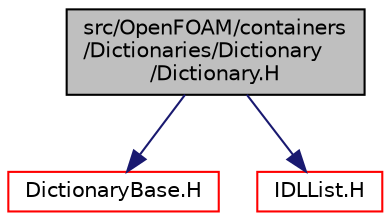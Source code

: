 digraph "src/OpenFOAM/containers/Dictionaries/Dictionary/Dictionary.H"
{
  bgcolor="transparent";
  edge [fontname="Helvetica",fontsize="10",labelfontname="Helvetica",labelfontsize="10"];
  node [fontname="Helvetica",fontsize="10",shape=record];
  Node0 [label="src/OpenFOAM/containers\l/Dictionaries/Dictionary\l/Dictionary.H",height=0.2,width=0.4,color="black", fillcolor="grey75", style="filled", fontcolor="black"];
  Node0 -> Node1 [color="midnightblue",fontsize="10",style="solid",fontname="Helvetica"];
  Node1 [label="DictionaryBase.H",height=0.2,width=0.4,color="red",URL="$a09131.html"];
  Node0 -> Node69 [color="midnightblue",fontsize="10",style="solid",fontname="Helvetica"];
  Node69 [label="IDLList.H",height=0.2,width=0.4,color="red",URL="$a09281.html",tooltip="Intrusive doubly-linked list. "];
}
